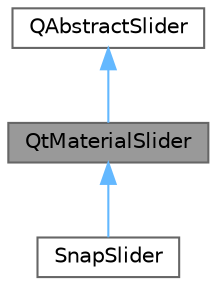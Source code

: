 digraph "QtMaterialSlider"
{
 // LATEX_PDF_SIZE
  bgcolor="transparent";
  edge [fontname=Helvetica,fontsize=10,labelfontname=Helvetica,labelfontsize=10];
  node [fontname=Helvetica,fontsize=10,shape=box,height=0.2,width=0.4];
  Node1 [id="Node000001",label="QtMaterialSlider",height=0.2,width=0.4,color="gray40", fillcolor="grey60", style="filled", fontcolor="black",tooltip="Material 风格滑块控件"];
  Node2 -> Node1 [id="edge1_Node000001_Node000002",dir="back",color="steelblue1",style="solid",tooltip=" "];
  Node2 [id="Node000002",label="QAbstractSlider",height=0.2,width=0.4,color="gray40", fillcolor="white", style="filled",tooltip=" "];
  Node1 -> Node3 [id="edge2_Node000001_Node000003",dir="back",color="steelblue1",style="solid",tooltip=" "];
  Node3 [id="Node000003",label="SnapSlider",height=0.2,width=0.4,color="gray40", fillcolor="white", style="filled",URL="$class_snap_slider.html",tooltip="继承 QtMaterialSlider，支持吸附到十分之一位置的滑块"];
}
